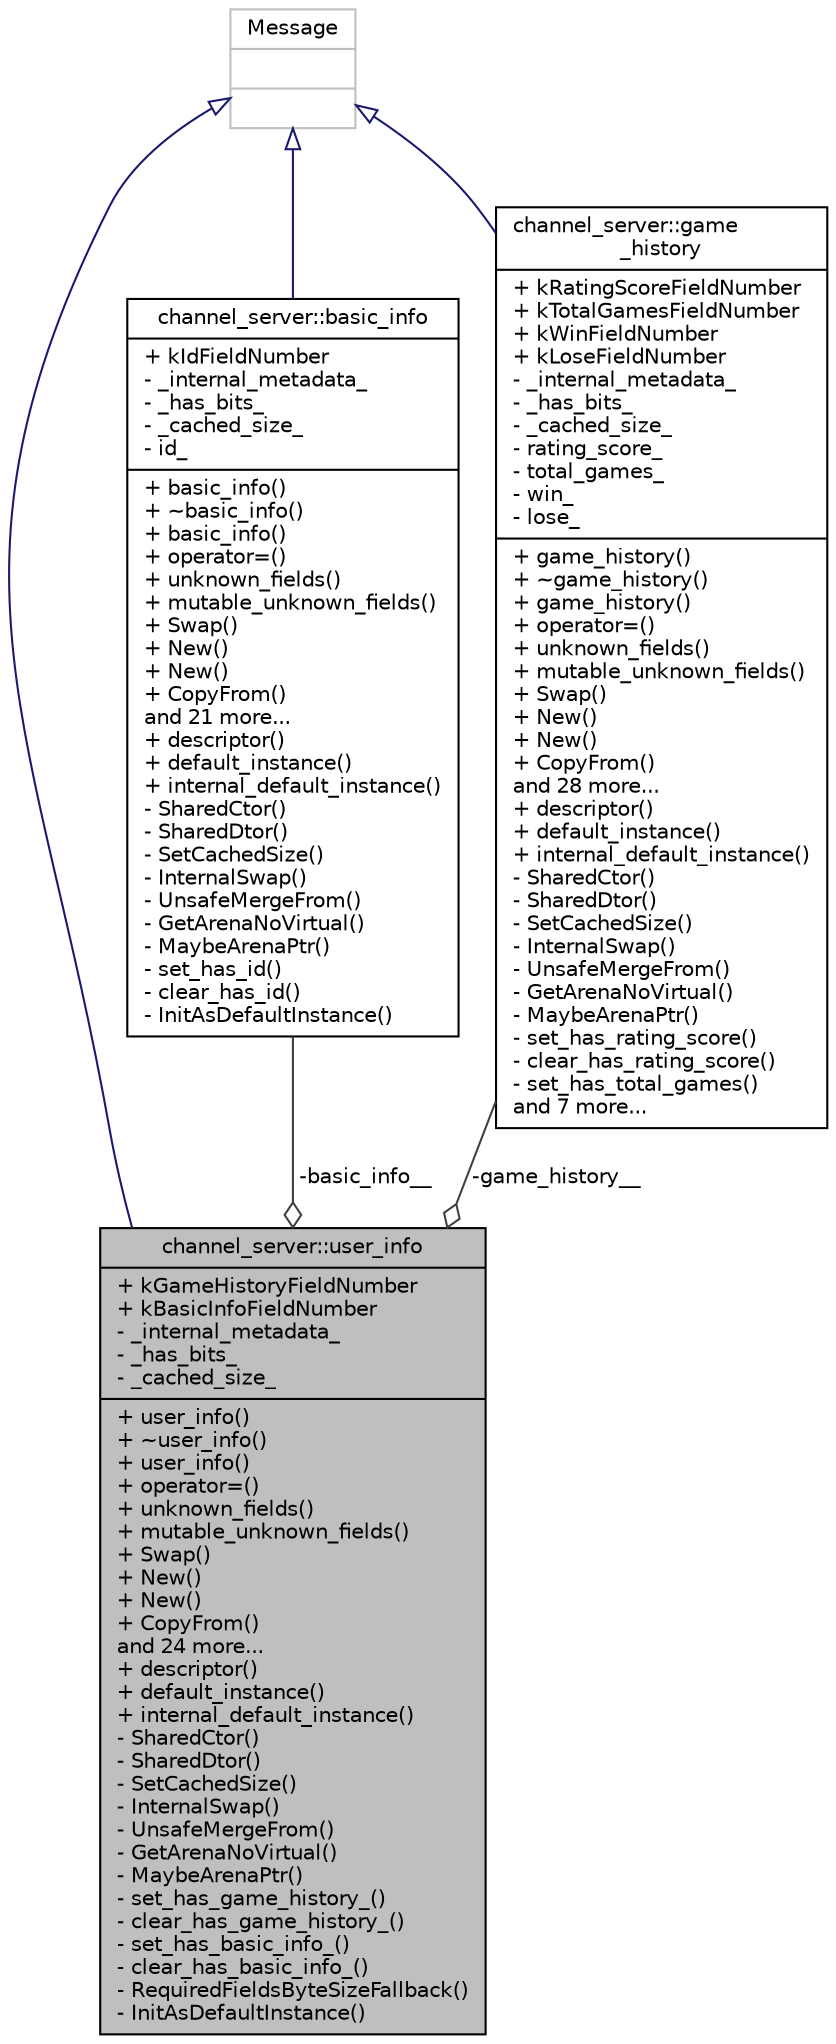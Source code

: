 digraph "channel_server::user_info"
{
  edge [fontname="Helvetica",fontsize="10",labelfontname="Helvetica",labelfontsize="10"];
  node [fontname="Helvetica",fontsize="10",shape=record];
  Node2 [label="{channel_server::user_info\n|+ kGameHistoryFieldNumber\l+ kBasicInfoFieldNumber\l- _internal_metadata_\l- _has_bits_\l- _cached_size_\l|+ user_info()\l+ ~user_info()\l+ user_info()\l+ operator=()\l+ unknown_fields()\l+ mutable_unknown_fields()\l+ Swap()\l+ New()\l+ New()\l+ CopyFrom()\land 24 more...\l+ descriptor()\l+ default_instance()\l+ internal_default_instance()\l- SharedCtor()\l- SharedDtor()\l- SetCachedSize()\l- InternalSwap()\l- UnsafeMergeFrom()\l- GetArenaNoVirtual()\l- MaybeArenaPtr()\l- set_has_game_history_()\l- clear_has_game_history_()\l- set_has_basic_info_()\l- clear_has_basic_info_()\l- RequiredFieldsByteSizeFallback()\l- InitAsDefaultInstance()\l}",height=0.2,width=0.4,color="black", fillcolor="grey75", style="filled", fontcolor="black"];
  Node3 -> Node2 [dir="back",color="midnightblue",fontsize="10",style="solid",arrowtail="onormal",fontname="Helvetica"];
  Node3 [label="{Message\n||}",height=0.2,width=0.4,color="grey75", fillcolor="white", style="filled"];
  Node4 -> Node2 [color="grey25",fontsize="10",style="solid",label=" -basic_info__" ,arrowhead="odiamond",fontname="Helvetica"];
  Node4 [label="{channel_server::basic_info\n|+ kIdFieldNumber\l- _internal_metadata_\l- _has_bits_\l- _cached_size_\l- id_\l|+ basic_info()\l+ ~basic_info()\l+ basic_info()\l+ operator=()\l+ unknown_fields()\l+ mutable_unknown_fields()\l+ Swap()\l+ New()\l+ New()\l+ CopyFrom()\land 21 more...\l+ descriptor()\l+ default_instance()\l+ internal_default_instance()\l- SharedCtor()\l- SharedDtor()\l- SetCachedSize()\l- InternalSwap()\l- UnsafeMergeFrom()\l- GetArenaNoVirtual()\l- MaybeArenaPtr()\l- set_has_id()\l- clear_has_id()\l- InitAsDefaultInstance()\l}",height=0.2,width=0.4,color="black", fillcolor="white", style="filled",URL="$classchannel__server_1_1basic__info.html"];
  Node3 -> Node4 [dir="back",color="midnightblue",fontsize="10",style="solid",arrowtail="onormal",fontname="Helvetica"];
  Node5 -> Node2 [color="grey25",fontsize="10",style="solid",label=" -game_history__" ,arrowhead="odiamond",fontname="Helvetica"];
  Node5 [label="{channel_server::game\l_history\n|+ kRatingScoreFieldNumber\l+ kTotalGamesFieldNumber\l+ kWinFieldNumber\l+ kLoseFieldNumber\l- _internal_metadata_\l- _has_bits_\l- _cached_size_\l- rating_score_\l- total_games_\l- win_\l- lose_\l|+ game_history()\l+ ~game_history()\l+ game_history()\l+ operator=()\l+ unknown_fields()\l+ mutable_unknown_fields()\l+ Swap()\l+ New()\l+ New()\l+ CopyFrom()\land 28 more...\l+ descriptor()\l+ default_instance()\l+ internal_default_instance()\l- SharedCtor()\l- SharedDtor()\l- SetCachedSize()\l- InternalSwap()\l- UnsafeMergeFrom()\l- GetArenaNoVirtual()\l- MaybeArenaPtr()\l- set_has_rating_score()\l- clear_has_rating_score()\l- set_has_total_games()\land 7 more...\l}",height=0.2,width=0.4,color="black", fillcolor="white", style="filled",URL="$classchannel__server_1_1game__history.html"];
  Node3 -> Node5 [dir="back",color="midnightblue",fontsize="10",style="solid",arrowtail="onormal",fontname="Helvetica"];
}
